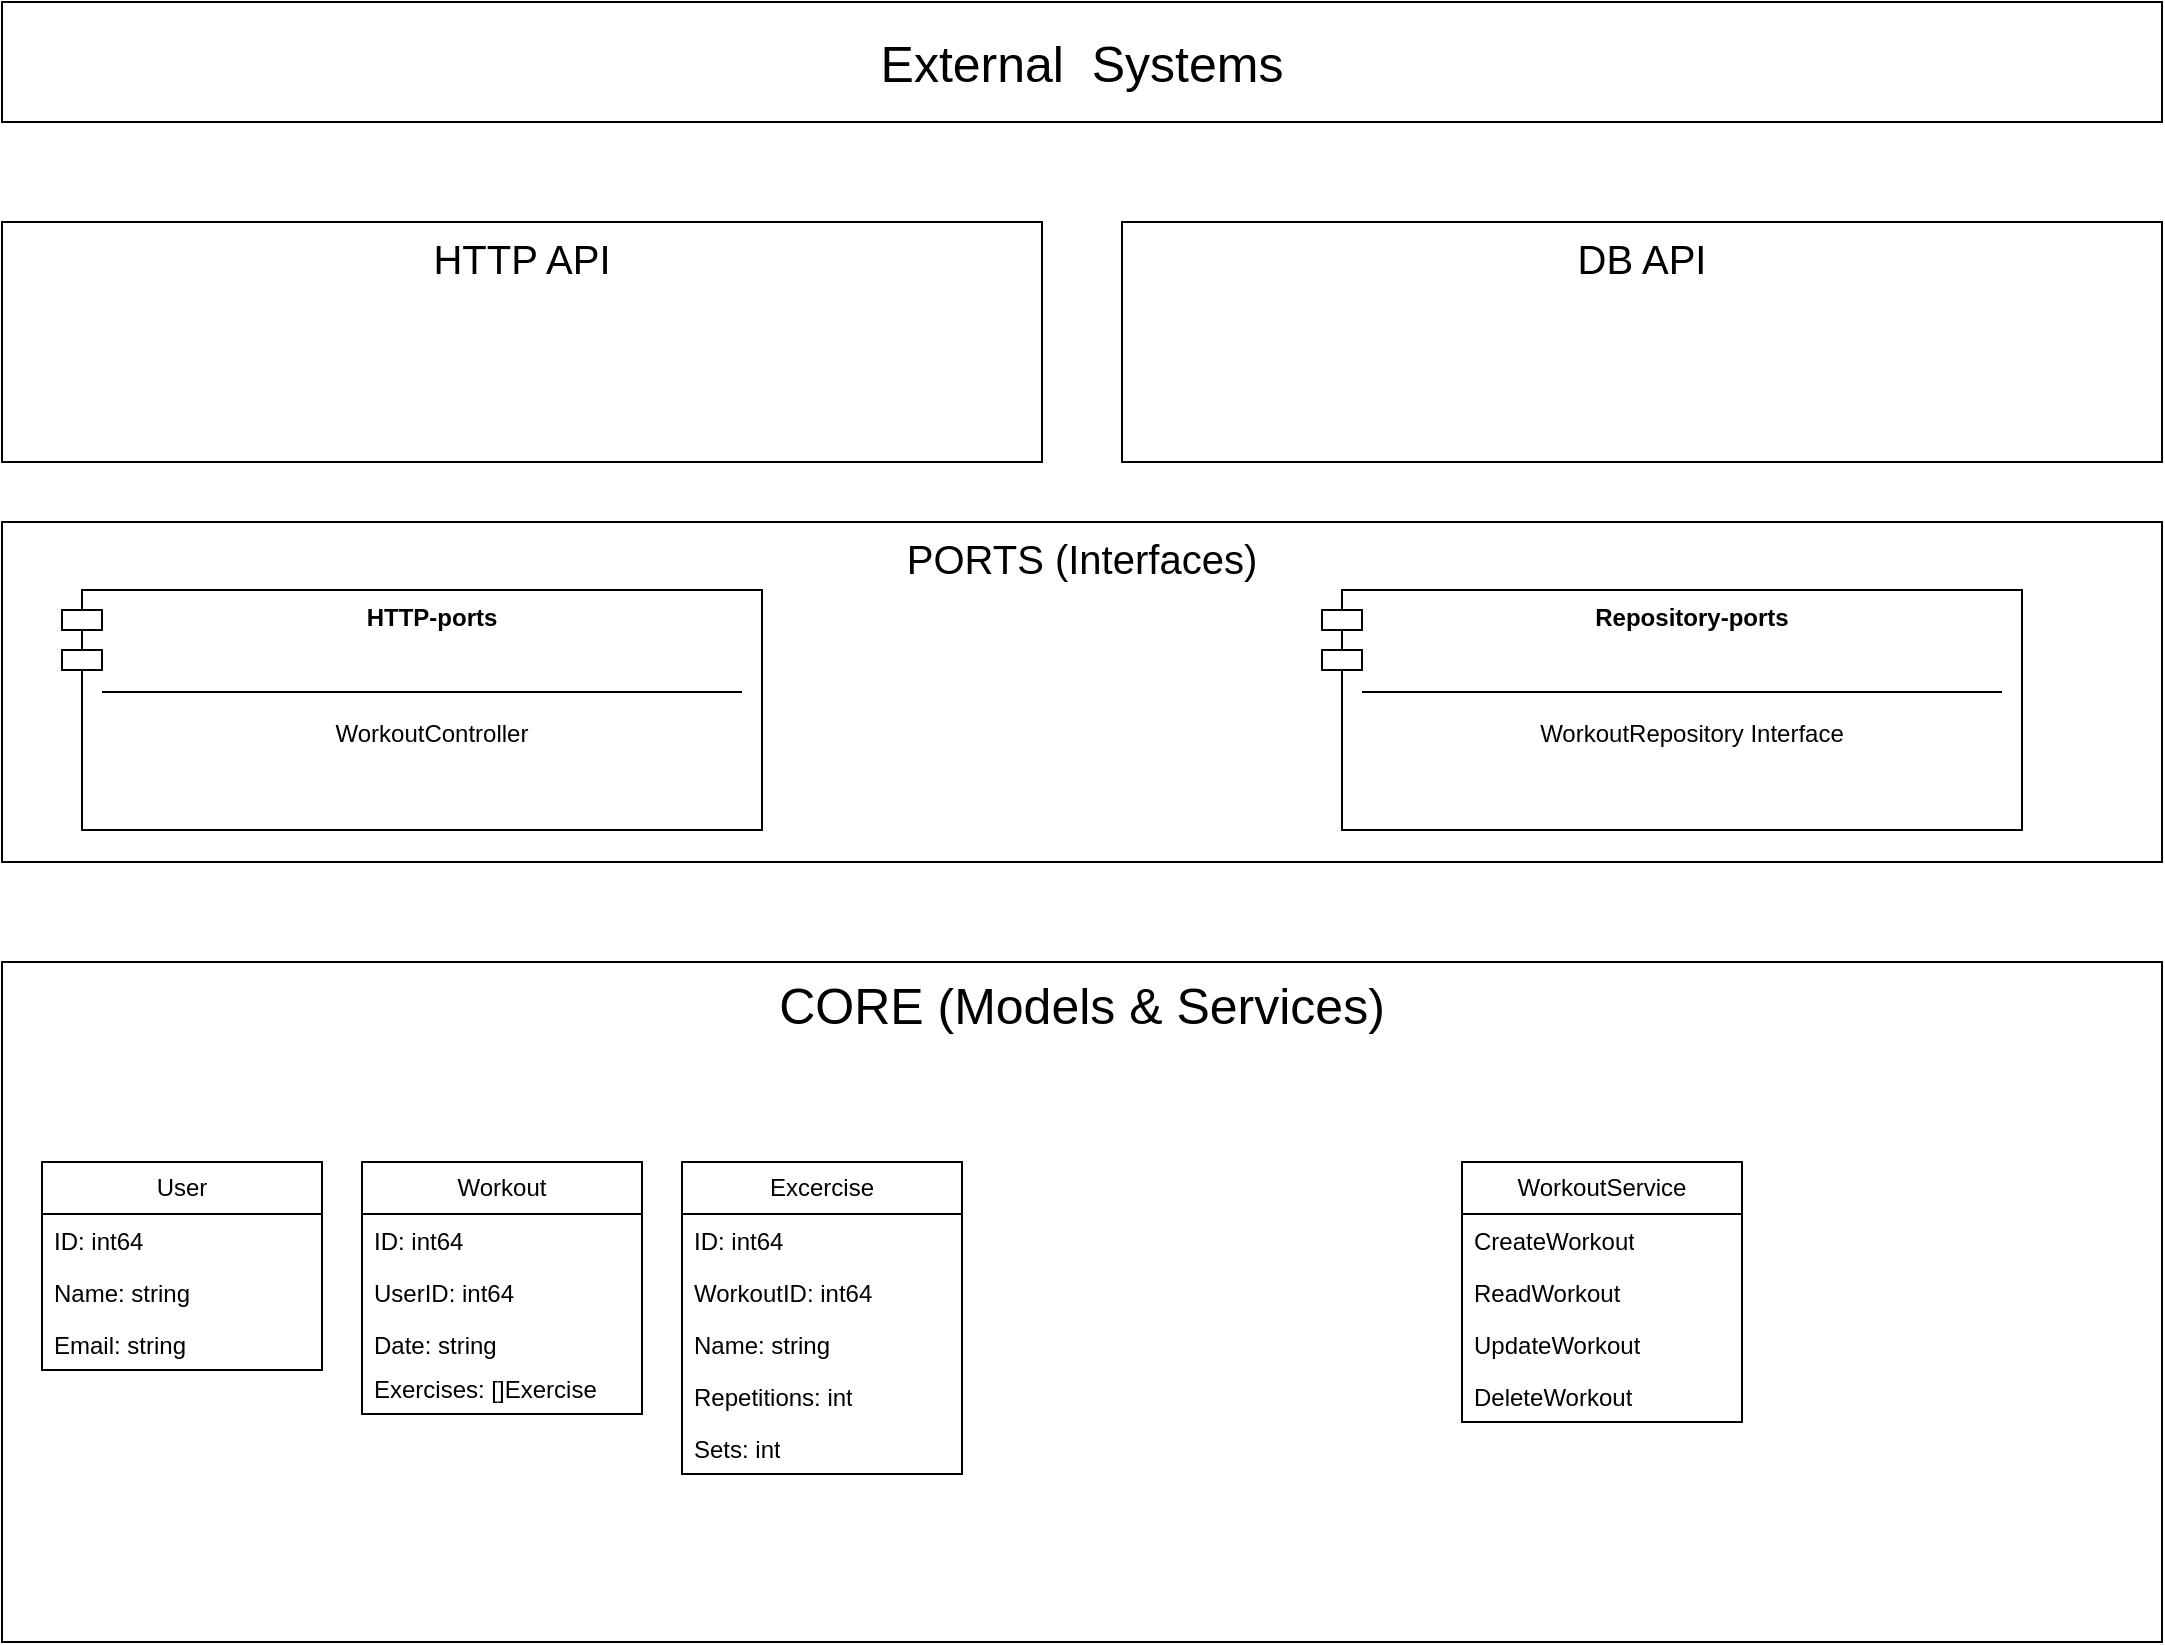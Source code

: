 <mxfile version="24.7.10">
  <diagram name="Page-1" id="9f46799a-70d6-7492-0946-bef42562c5a5">
    <mxGraphModel dx="1557" dy="627" grid="1" gridSize="10" guides="1" tooltips="1" connect="1" arrows="1" fold="1" page="1" pageScale="1" pageWidth="1169" pageHeight="827" background="none" math="0" shadow="0">
      <root>
        <mxCell id="0" />
        <mxCell id="1" parent="0" />
        <mxCell id="xs_JJjtNWvYpOwgAN4Ug-2" value="&lt;font style=&quot;font-size: 25px;&quot;&gt;CORE (Models &amp;amp; Services)&lt;/font&gt;" style="rounded=0;whiteSpace=wrap;html=1;verticalAlign=top;" vertex="1" parent="1">
          <mxGeometry x="40" y="480" width="1080" height="340" as="geometry" />
        </mxCell>
        <mxCell id="xs_JJjtNWvYpOwgAN4Ug-3" value="&lt;font style=&quot;font-size: 20px;&quot;&gt;PORTS (Interfaces)&lt;/font&gt;" style="rounded=0;whiteSpace=wrap;html=1;verticalAlign=top;" vertex="1" parent="1">
          <mxGeometry x="40" y="260" width="1080" height="170" as="geometry" />
        </mxCell>
        <mxCell id="xs_JJjtNWvYpOwgAN4Ug-4" value="&lt;font style=&quot;font-size: 20px;&quot;&gt;HTTP API&lt;/font&gt;" style="rounded=0;whiteSpace=wrap;html=1;verticalAlign=top;" vertex="1" parent="1">
          <mxGeometry x="40" y="110" width="520" height="120" as="geometry" />
        </mxCell>
        <mxCell id="xs_JJjtNWvYpOwgAN4Ug-5" value="&lt;font style=&quot;font-size: 25px;&quot;&gt;External&amp;nbsp; Systems&lt;/font&gt;" style="rounded=0;whiteSpace=wrap;html=1;" vertex="1" parent="1">
          <mxGeometry x="40" width="1080" height="60" as="geometry" />
        </mxCell>
        <mxCell id="xs_JJjtNWvYpOwgAN4Ug-8" value="&lt;font style=&quot;font-size: 20px;&quot;&gt;DB API&lt;/font&gt;" style="rounded=0;whiteSpace=wrap;html=1;verticalAlign=top;" vertex="1" parent="1">
          <mxGeometry x="600" y="110" width="520" height="120" as="geometry" />
        </mxCell>
        <mxCell id="xs_JJjtNWvYpOwgAN4Ug-9" value="Workout" style="swimlane;fontStyle=0;childLayout=stackLayout;horizontal=1;startSize=26;fillColor=none;horizontalStack=0;resizeParent=1;resizeParentMax=0;resizeLast=0;collapsible=1;marginBottom=0;whiteSpace=wrap;html=1;" vertex="1" parent="1">
          <mxGeometry x="220" y="580" width="140" height="126" as="geometry" />
        </mxCell>
        <mxCell id="xs_JJjtNWvYpOwgAN4Ug-10" value="ID: int64" style="text;strokeColor=none;fillColor=none;align=left;verticalAlign=top;spacingLeft=4;spacingRight=4;overflow=hidden;rotatable=0;points=[[0,0.5],[1,0.5]];portConstraint=eastwest;whiteSpace=wrap;html=1;" vertex="1" parent="xs_JJjtNWvYpOwgAN4Ug-9">
          <mxGeometry y="26" width="140" height="26" as="geometry" />
        </mxCell>
        <mxCell id="xs_JJjtNWvYpOwgAN4Ug-11" value="UserID: int64" style="text;strokeColor=none;fillColor=none;align=left;verticalAlign=top;spacingLeft=4;spacingRight=4;overflow=hidden;rotatable=0;points=[[0,0.5],[1,0.5]];portConstraint=eastwest;whiteSpace=wrap;html=1;" vertex="1" parent="xs_JJjtNWvYpOwgAN4Ug-9">
          <mxGeometry y="52" width="140" height="26" as="geometry" />
        </mxCell>
        <mxCell id="xs_JJjtNWvYpOwgAN4Ug-12" value="Date: string" style="text;strokeColor=none;fillColor=none;align=left;verticalAlign=top;spacingLeft=4;spacingRight=4;overflow=hidden;rotatable=0;points=[[0,0.5],[1,0.5]];portConstraint=eastwest;whiteSpace=wrap;html=1;" vertex="1" parent="xs_JJjtNWvYpOwgAN4Ug-9">
          <mxGeometry y="78" width="140" height="22" as="geometry" />
        </mxCell>
        <mxCell id="xs_JJjtNWvYpOwgAN4Ug-35" value="Exercises: []Exercise" style="text;strokeColor=none;fillColor=none;align=left;verticalAlign=top;spacingLeft=4;spacingRight=4;overflow=hidden;rotatable=0;points=[[0,0.5],[1,0.5]];portConstraint=eastwest;whiteSpace=wrap;html=1;" vertex="1" parent="xs_JJjtNWvYpOwgAN4Ug-9">
          <mxGeometry y="100" width="140" height="26" as="geometry" />
        </mxCell>
        <mxCell id="xs_JJjtNWvYpOwgAN4Ug-18" value="Excercise" style="swimlane;fontStyle=0;childLayout=stackLayout;horizontal=1;startSize=26;fillColor=none;horizontalStack=0;resizeParent=1;resizeParentMax=0;resizeLast=0;collapsible=1;marginBottom=0;whiteSpace=wrap;html=1;" vertex="1" parent="1">
          <mxGeometry x="380" y="580" width="140" height="156" as="geometry" />
        </mxCell>
        <mxCell id="xs_JJjtNWvYpOwgAN4Ug-19" value="ID: int64" style="text;strokeColor=none;fillColor=none;align=left;verticalAlign=top;spacingLeft=4;spacingRight=4;overflow=hidden;rotatable=0;points=[[0,0.5],[1,0.5]];portConstraint=eastwest;whiteSpace=wrap;html=1;" vertex="1" parent="xs_JJjtNWvYpOwgAN4Ug-18">
          <mxGeometry y="26" width="140" height="26" as="geometry" />
        </mxCell>
        <mxCell id="xs_JJjtNWvYpOwgAN4Ug-20" value="WorkoutID: int64" style="text;strokeColor=none;fillColor=none;align=left;verticalAlign=top;spacingLeft=4;spacingRight=4;overflow=hidden;rotatable=0;points=[[0,0.5],[1,0.5]];portConstraint=eastwest;whiteSpace=wrap;html=1;" vertex="1" parent="xs_JJjtNWvYpOwgAN4Ug-18">
          <mxGeometry y="52" width="140" height="26" as="geometry" />
        </mxCell>
        <mxCell id="xs_JJjtNWvYpOwgAN4Ug-21" value="Name: string" style="text;strokeColor=none;fillColor=none;align=left;verticalAlign=top;spacingLeft=4;spacingRight=4;overflow=hidden;rotatable=0;points=[[0,0.5],[1,0.5]];portConstraint=eastwest;whiteSpace=wrap;html=1;" vertex="1" parent="xs_JJjtNWvYpOwgAN4Ug-18">
          <mxGeometry y="78" width="140" height="26" as="geometry" />
        </mxCell>
        <mxCell id="xs_JJjtNWvYpOwgAN4Ug-36" value="Repetitions: int" style="text;strokeColor=none;fillColor=none;align=left;verticalAlign=top;spacingLeft=4;spacingRight=4;overflow=hidden;rotatable=0;points=[[0,0.5],[1,0.5]];portConstraint=eastwest;whiteSpace=wrap;html=1;" vertex="1" parent="xs_JJjtNWvYpOwgAN4Ug-18">
          <mxGeometry y="104" width="140" height="26" as="geometry" />
        </mxCell>
        <mxCell id="xs_JJjtNWvYpOwgAN4Ug-37" value="Sets: int" style="text;strokeColor=none;fillColor=none;align=left;verticalAlign=top;spacingLeft=4;spacingRight=4;overflow=hidden;rotatable=0;points=[[0,0.5],[1,0.5]];portConstraint=eastwest;whiteSpace=wrap;html=1;" vertex="1" parent="xs_JJjtNWvYpOwgAN4Ug-18">
          <mxGeometry y="130" width="140" height="26" as="geometry" />
        </mxCell>
        <mxCell id="xs_JJjtNWvYpOwgAN4Ug-22" value="WorkoutService" style="swimlane;fontStyle=0;childLayout=stackLayout;horizontal=1;startSize=26;fillColor=none;horizontalStack=0;resizeParent=1;resizeParentMax=0;resizeLast=0;collapsible=1;marginBottom=0;whiteSpace=wrap;html=1;" vertex="1" parent="1">
          <mxGeometry x="770" y="580" width="140" height="130" as="geometry" />
        </mxCell>
        <mxCell id="xs_JJjtNWvYpOwgAN4Ug-23" value="CreateWorkout" style="text;strokeColor=none;fillColor=none;align=left;verticalAlign=top;spacingLeft=4;spacingRight=4;overflow=hidden;rotatable=0;points=[[0,0.5],[1,0.5]];portConstraint=eastwest;whiteSpace=wrap;html=1;" vertex="1" parent="xs_JJjtNWvYpOwgAN4Ug-22">
          <mxGeometry y="26" width="140" height="26" as="geometry" />
        </mxCell>
        <mxCell id="xs_JJjtNWvYpOwgAN4Ug-24" value="ReadWorkout" style="text;strokeColor=none;fillColor=none;align=left;verticalAlign=top;spacingLeft=4;spacingRight=4;overflow=hidden;rotatable=0;points=[[0,0.5],[1,0.5]];portConstraint=eastwest;whiteSpace=wrap;html=1;" vertex="1" parent="xs_JJjtNWvYpOwgAN4Ug-22">
          <mxGeometry y="52" width="140" height="26" as="geometry" />
        </mxCell>
        <mxCell id="xs_JJjtNWvYpOwgAN4Ug-25" value="UpdateWorkout" style="text;strokeColor=none;fillColor=none;align=left;verticalAlign=top;spacingLeft=4;spacingRight=4;overflow=hidden;rotatable=0;points=[[0,0.5],[1,0.5]];portConstraint=eastwest;whiteSpace=wrap;html=1;" vertex="1" parent="xs_JJjtNWvYpOwgAN4Ug-22">
          <mxGeometry y="78" width="140" height="26" as="geometry" />
        </mxCell>
        <mxCell id="xs_JJjtNWvYpOwgAN4Ug-42" value="DeleteWorkout" style="text;strokeColor=none;fillColor=none;align=left;verticalAlign=top;spacingLeft=4;spacingRight=4;overflow=hidden;rotatable=0;points=[[0,0.5],[1,0.5]];portConstraint=eastwest;whiteSpace=wrap;html=1;" vertex="1" parent="xs_JJjtNWvYpOwgAN4Ug-22">
          <mxGeometry y="104" width="140" height="26" as="geometry" />
        </mxCell>
        <mxCell id="xs_JJjtNWvYpOwgAN4Ug-31" value="User" style="swimlane;fontStyle=0;childLayout=stackLayout;horizontal=1;startSize=26;fillColor=none;horizontalStack=0;resizeParent=1;resizeParentMax=0;resizeLast=0;collapsible=1;marginBottom=0;whiteSpace=wrap;html=1;" vertex="1" parent="1">
          <mxGeometry x="60" y="580" width="140" height="104" as="geometry" />
        </mxCell>
        <mxCell id="xs_JJjtNWvYpOwgAN4Ug-32" value="ID: int64" style="text;strokeColor=none;fillColor=none;align=left;verticalAlign=top;spacingLeft=4;spacingRight=4;overflow=hidden;rotatable=0;points=[[0,0.5],[1,0.5]];portConstraint=eastwest;whiteSpace=wrap;html=1;" vertex="1" parent="xs_JJjtNWvYpOwgAN4Ug-31">
          <mxGeometry y="26" width="140" height="26" as="geometry" />
        </mxCell>
        <mxCell id="xs_JJjtNWvYpOwgAN4Ug-33" value="Name: string&amp;nbsp;" style="text;strokeColor=none;fillColor=none;align=left;verticalAlign=top;spacingLeft=4;spacingRight=4;overflow=hidden;rotatable=0;points=[[0,0.5],[1,0.5]];portConstraint=eastwest;whiteSpace=wrap;html=1;" vertex="1" parent="xs_JJjtNWvYpOwgAN4Ug-31">
          <mxGeometry y="52" width="140" height="26" as="geometry" />
        </mxCell>
        <mxCell id="xs_JJjtNWvYpOwgAN4Ug-34" value="Email: string" style="text;strokeColor=none;fillColor=none;align=left;verticalAlign=top;spacingLeft=4;spacingRight=4;overflow=hidden;rotatable=0;points=[[0,0.5],[1,0.5]];portConstraint=eastwest;whiteSpace=wrap;html=1;" vertex="1" parent="xs_JJjtNWvYpOwgAN4Ug-31">
          <mxGeometry y="78" width="140" height="26" as="geometry" />
        </mxCell>
        <mxCell id="xs_JJjtNWvYpOwgAN4Ug-38" value="&lt;b&gt;HTTP-ports&lt;/b&gt;&lt;div&gt;&lt;br&gt;&lt;/div&gt;&lt;div&gt;&lt;br&gt;&lt;/div&gt;&lt;div&gt;&lt;br&gt;&lt;/div&gt;&lt;div&gt;WorkoutController&lt;/div&gt;" style="shape=module;align=left;spacingLeft=20;align=center;verticalAlign=top;whiteSpace=wrap;html=1;" vertex="1" parent="1">
          <mxGeometry x="70" y="294" width="350" height="120" as="geometry" />
        </mxCell>
        <mxCell id="xs_JJjtNWvYpOwgAN4Ug-39" value="" style="line;strokeWidth=1;fillColor=none;align=left;verticalAlign=middle;spacingTop=-1;spacingLeft=3;spacingRight=3;rotatable=0;labelPosition=right;points=[];portConstraint=eastwest;strokeColor=inherit;" vertex="1" parent="1">
          <mxGeometry x="90" y="341" width="320" height="8" as="geometry" />
        </mxCell>
        <mxCell id="xs_JJjtNWvYpOwgAN4Ug-40" value="&lt;b&gt;Repository-ports&lt;/b&gt;&lt;div&gt;&lt;br&gt;&lt;/div&gt;&lt;div&gt;&lt;br&gt;&lt;/div&gt;&lt;div&gt;&lt;br&gt;&lt;/div&gt;&lt;div&gt;WorkoutRepository Interface&lt;/div&gt;" style="shape=module;align=left;spacingLeft=20;align=center;verticalAlign=top;whiteSpace=wrap;html=1;" vertex="1" parent="1">
          <mxGeometry x="700" y="294" width="350" height="120" as="geometry" />
        </mxCell>
        <mxCell id="xs_JJjtNWvYpOwgAN4Ug-41" value="" style="line;strokeWidth=1;fillColor=none;align=left;verticalAlign=middle;spacingTop=-1;spacingLeft=3;spacingRight=3;rotatable=0;labelPosition=right;points=[];portConstraint=eastwest;strokeColor=inherit;" vertex="1" parent="1">
          <mxGeometry x="720" y="341" width="320" height="8" as="geometry" />
        </mxCell>
      </root>
    </mxGraphModel>
  </diagram>
</mxfile>
